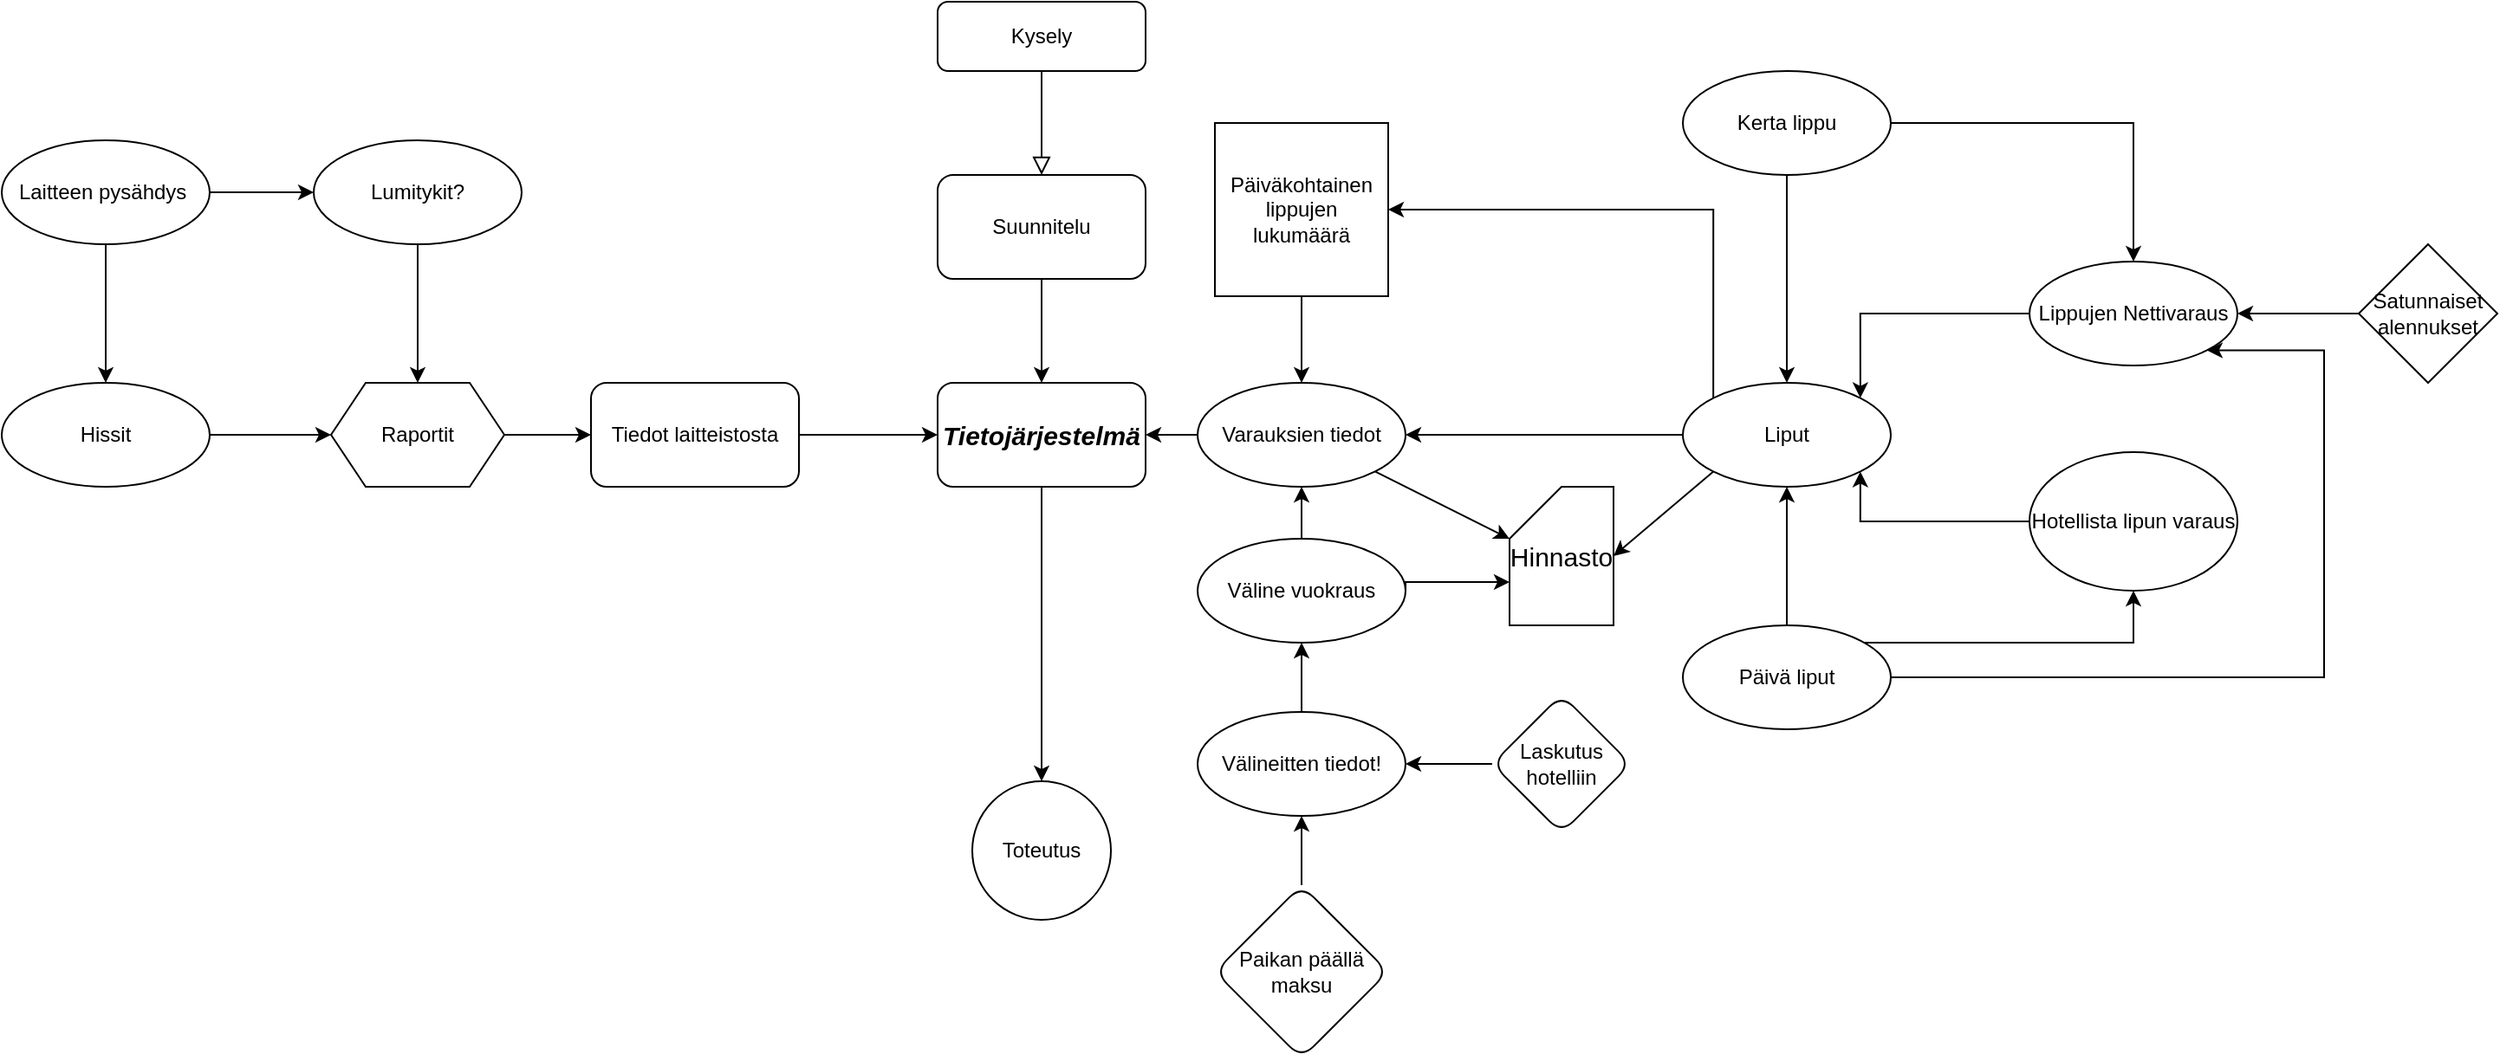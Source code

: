 <mxfile version="20.2.7" type="github">
  <diagram id="C5RBs43oDa-KdzZeNtuy" name="Page-1">
    <mxGraphModel dx="2249" dy="794" grid="1" gridSize="10" guides="1" tooltips="1" connect="1" arrows="1" fold="1" page="1" pageScale="1" pageWidth="827" pageHeight="1169" math="0" shadow="0">
      <root>
        <mxCell id="WIyWlLk6GJQsqaUBKTNV-0" />
        <mxCell id="WIyWlLk6GJQsqaUBKTNV-1" parent="WIyWlLk6GJQsqaUBKTNV-0" />
        <mxCell id="WIyWlLk6GJQsqaUBKTNV-2" value="" style="rounded=0;html=1;jettySize=auto;orthogonalLoop=1;fontSize=11;endArrow=block;endFill=0;endSize=8;strokeWidth=1;shadow=0;labelBackgroundColor=none;edgeStyle=orthogonalEdgeStyle;entryX=0.5;entryY=0;entryDx=0;entryDy=0;" parent="WIyWlLk6GJQsqaUBKTNV-1" source="WIyWlLk6GJQsqaUBKTNV-3" target="W9kSzdIyBBym6uRp2OKN-1" edge="1">
          <mxGeometry relative="1" as="geometry">
            <mxPoint x="220" y="170" as="targetPoint" />
          </mxGeometry>
        </mxCell>
        <mxCell id="WIyWlLk6GJQsqaUBKTNV-3" value="Kysely" style="rounded=1;whiteSpace=wrap;html=1;fontSize=12;glass=0;strokeWidth=1;shadow=0;" parent="WIyWlLk6GJQsqaUBKTNV-1" vertex="1">
          <mxGeometry x="160" y="80" width="120" height="40" as="geometry" />
        </mxCell>
        <mxCell id="W9kSzdIyBBym6uRp2OKN-6" value="" style="edgeStyle=orthogonalEdgeStyle;rounded=0;orthogonalLoop=1;jettySize=auto;html=1;" edge="1" parent="WIyWlLk6GJQsqaUBKTNV-1" source="W9kSzdIyBBym6uRp2OKN-1" target="W9kSzdIyBBym6uRp2OKN-5">
          <mxGeometry relative="1" as="geometry" />
        </mxCell>
        <mxCell id="W9kSzdIyBBym6uRp2OKN-1" value="Suunnitelu" style="rounded=1;whiteSpace=wrap;html=1;" vertex="1" parent="WIyWlLk6GJQsqaUBKTNV-1">
          <mxGeometry x="160" y="180" width="120" height="60" as="geometry" />
        </mxCell>
        <mxCell id="W9kSzdIyBBym6uRp2OKN-2" value="Toteutus" style="ellipse;whiteSpace=wrap;html=1;aspect=fixed;" vertex="1" parent="WIyWlLk6GJQsqaUBKTNV-1">
          <mxGeometry x="180" y="530" width="80" height="80" as="geometry" />
        </mxCell>
        <mxCell id="W9kSzdIyBBym6uRp2OKN-9" value="" style="edgeStyle=orthogonalEdgeStyle;rounded=0;orthogonalLoop=1;jettySize=auto;html=1;" edge="1" parent="WIyWlLk6GJQsqaUBKTNV-1" source="W9kSzdIyBBym6uRp2OKN-8" target="W9kSzdIyBBym6uRp2OKN-5">
          <mxGeometry relative="1" as="geometry" />
        </mxCell>
        <mxCell id="W9kSzdIyBBym6uRp2OKN-43" value="" style="edgeStyle=orthogonalEdgeStyle;rounded=0;orthogonalLoop=1;jettySize=auto;html=1;" edge="1" parent="WIyWlLk6GJQsqaUBKTNV-1" source="W9kSzdIyBBym6uRp2OKN-42" target="W9kSzdIyBBym6uRp2OKN-5">
          <mxGeometry relative="1" as="geometry" />
        </mxCell>
        <mxCell id="W9kSzdIyBBym6uRp2OKN-69" style="edgeStyle=orthogonalEdgeStyle;rounded=0;orthogonalLoop=1;jettySize=auto;html=1;exitX=0.5;exitY=1;exitDx=0;exitDy=0;entryX=0.5;entryY=0;entryDx=0;entryDy=0;" edge="1" parent="WIyWlLk6GJQsqaUBKTNV-1" source="W9kSzdIyBBym6uRp2OKN-5" target="W9kSzdIyBBym6uRp2OKN-2">
          <mxGeometry relative="1" as="geometry" />
        </mxCell>
        <mxCell id="W9kSzdIyBBym6uRp2OKN-5" value="&lt;b&gt;&lt;i&gt;&lt;font style=&quot;font-size: 15px;&quot;&gt;Tietojärjestelmä&lt;/font&gt;&lt;/i&gt;&lt;/b&gt;" style="rounded=1;whiteSpace=wrap;html=1;" vertex="1" parent="WIyWlLk6GJQsqaUBKTNV-1">
          <mxGeometry x="160" y="300" width="120" height="60" as="geometry" />
        </mxCell>
        <mxCell id="W9kSzdIyBBym6uRp2OKN-8" value="Varauksien tiedot" style="ellipse;whiteSpace=wrap;html=1;rounded=1;" vertex="1" parent="WIyWlLk6GJQsqaUBKTNV-1">
          <mxGeometry x="310" y="300" width="120" height="60" as="geometry" />
        </mxCell>
        <mxCell id="W9kSzdIyBBym6uRp2OKN-13" value="" style="edgeStyle=orthogonalEdgeStyle;rounded=0;orthogonalLoop=1;jettySize=auto;html=1;" edge="1" parent="WIyWlLk6GJQsqaUBKTNV-1" source="W9kSzdIyBBym6uRp2OKN-12" target="W9kSzdIyBBym6uRp2OKN-10">
          <mxGeometry relative="1" as="geometry" />
        </mxCell>
        <mxCell id="W9kSzdIyBBym6uRp2OKN-15" value="" style="edgeStyle=orthogonalEdgeStyle;rounded=0;orthogonalLoop=1;jettySize=auto;html=1;" edge="1" parent="WIyWlLk6GJQsqaUBKTNV-1" source="W9kSzdIyBBym6uRp2OKN-14" target="W9kSzdIyBBym6uRp2OKN-10">
          <mxGeometry relative="1" as="geometry" />
        </mxCell>
        <mxCell id="W9kSzdIyBBym6uRp2OKN-65" style="edgeStyle=orthogonalEdgeStyle;rounded=0;orthogonalLoop=1;jettySize=auto;html=1;exitX=0;exitY=0;exitDx=0;exitDy=0;entryX=1;entryY=0.5;entryDx=0;entryDy=0;" edge="1" parent="WIyWlLk6GJQsqaUBKTNV-1" source="W9kSzdIyBBym6uRp2OKN-10" target="W9kSzdIyBBym6uRp2OKN-63">
          <mxGeometry relative="1" as="geometry">
            <Array as="points">
              <mxPoint x="608" y="200" />
            </Array>
          </mxGeometry>
        </mxCell>
        <mxCell id="W9kSzdIyBBym6uRp2OKN-68" style="edgeStyle=orthogonalEdgeStyle;rounded=0;orthogonalLoop=1;jettySize=auto;html=1;exitX=0;exitY=0.5;exitDx=0;exitDy=0;entryX=1;entryY=0.5;entryDx=0;entryDy=0;" edge="1" parent="WIyWlLk6GJQsqaUBKTNV-1" source="W9kSzdIyBBym6uRp2OKN-10" target="W9kSzdIyBBym6uRp2OKN-8">
          <mxGeometry relative="1" as="geometry" />
        </mxCell>
        <mxCell id="W9kSzdIyBBym6uRp2OKN-10" value="Liput" style="ellipse;whiteSpace=wrap;html=1;rounded=1;" vertex="1" parent="WIyWlLk6GJQsqaUBKTNV-1">
          <mxGeometry x="590" y="300" width="120" height="60" as="geometry" />
        </mxCell>
        <mxCell id="W9kSzdIyBBym6uRp2OKN-19" style="edgeStyle=orthogonalEdgeStyle;rounded=0;orthogonalLoop=1;jettySize=auto;html=1;exitX=1;exitY=0.5;exitDx=0;exitDy=0;entryX=0.5;entryY=0;entryDx=0;entryDy=0;" edge="1" parent="WIyWlLk6GJQsqaUBKTNV-1" source="W9kSzdIyBBym6uRp2OKN-12" target="W9kSzdIyBBym6uRp2OKN-16">
          <mxGeometry relative="1" as="geometry" />
        </mxCell>
        <mxCell id="W9kSzdIyBBym6uRp2OKN-12" value="Kerta lippu" style="ellipse;whiteSpace=wrap;html=1;rounded=1;" vertex="1" parent="WIyWlLk6GJQsqaUBKTNV-1">
          <mxGeometry x="590" y="120" width="120" height="60" as="geometry" />
        </mxCell>
        <mxCell id="W9kSzdIyBBym6uRp2OKN-18" style="edgeStyle=orthogonalEdgeStyle;rounded=0;orthogonalLoop=1;jettySize=auto;html=1;exitX=1;exitY=0.5;exitDx=0;exitDy=0;entryX=1;entryY=1;entryDx=0;entryDy=0;" edge="1" parent="WIyWlLk6GJQsqaUBKTNV-1" source="W9kSzdIyBBym6uRp2OKN-14" target="W9kSzdIyBBym6uRp2OKN-16">
          <mxGeometry relative="1" as="geometry">
            <Array as="points">
              <mxPoint x="960" y="470" />
              <mxPoint x="960" y="281" />
            </Array>
          </mxGeometry>
        </mxCell>
        <mxCell id="W9kSzdIyBBym6uRp2OKN-34" style="edgeStyle=orthogonalEdgeStyle;rounded=0;orthogonalLoop=1;jettySize=auto;html=1;exitX=1;exitY=0;exitDx=0;exitDy=0;entryX=0.5;entryY=1;entryDx=0;entryDy=0;" edge="1" parent="WIyWlLk6GJQsqaUBKTNV-1" source="W9kSzdIyBBym6uRp2OKN-14" target="W9kSzdIyBBym6uRp2OKN-33">
          <mxGeometry relative="1" as="geometry">
            <Array as="points">
              <mxPoint x="692" y="450" />
              <mxPoint x="850" y="450" />
            </Array>
          </mxGeometry>
        </mxCell>
        <mxCell id="W9kSzdIyBBym6uRp2OKN-14" value="Päivä liput" style="ellipse;whiteSpace=wrap;html=1;rounded=1;" vertex="1" parent="WIyWlLk6GJQsqaUBKTNV-1">
          <mxGeometry x="590" y="440" width="120" height="60" as="geometry" />
        </mxCell>
        <mxCell id="W9kSzdIyBBym6uRp2OKN-25" style="edgeStyle=orthogonalEdgeStyle;rounded=0;orthogonalLoop=1;jettySize=auto;html=1;exitX=0;exitY=0.5;exitDx=0;exitDy=0;entryX=1;entryY=0;entryDx=0;entryDy=0;" edge="1" parent="WIyWlLk6GJQsqaUBKTNV-1" source="W9kSzdIyBBym6uRp2OKN-16" target="W9kSzdIyBBym6uRp2OKN-10">
          <mxGeometry relative="1" as="geometry" />
        </mxCell>
        <mxCell id="W9kSzdIyBBym6uRp2OKN-16" value="Lippujen Nettivaraus" style="ellipse;whiteSpace=wrap;html=1;rounded=1;" vertex="1" parent="WIyWlLk6GJQsqaUBKTNV-1">
          <mxGeometry x="790" y="230" width="120" height="60" as="geometry" />
        </mxCell>
        <mxCell id="W9kSzdIyBBym6uRp2OKN-24" style="edgeStyle=orthogonalEdgeStyle;rounded=0;orthogonalLoop=1;jettySize=auto;html=1;exitX=0;exitY=0.5;exitDx=0;exitDy=0;entryX=1;entryY=0.5;entryDx=0;entryDy=0;" edge="1" parent="WIyWlLk6GJQsqaUBKTNV-1" source="W9kSzdIyBBym6uRp2OKN-21" target="W9kSzdIyBBym6uRp2OKN-16">
          <mxGeometry relative="1" as="geometry" />
        </mxCell>
        <mxCell id="W9kSzdIyBBym6uRp2OKN-21" value="Satunnaiset alennukset" style="rhombus;whiteSpace=wrap;html=1;" vertex="1" parent="WIyWlLk6GJQsqaUBKTNV-1">
          <mxGeometry x="980" y="220" width="80" height="80" as="geometry" />
        </mxCell>
        <mxCell id="W9kSzdIyBBym6uRp2OKN-31" style="edgeStyle=orthogonalEdgeStyle;rounded=0;orthogonalLoop=1;jettySize=auto;html=1;exitX=0.5;exitY=0;exitDx=0;exitDy=0;entryX=0.5;entryY=1;entryDx=0;entryDy=0;" edge="1" parent="WIyWlLk6GJQsqaUBKTNV-1" source="W9kSzdIyBBym6uRp2OKN-26" target="W9kSzdIyBBym6uRp2OKN-8">
          <mxGeometry relative="1" as="geometry" />
        </mxCell>
        <mxCell id="W9kSzdIyBBym6uRp2OKN-37" value="" style="edgeStyle=orthogonalEdgeStyle;rounded=0;orthogonalLoop=1;jettySize=auto;html=1;" edge="1" parent="WIyWlLk6GJQsqaUBKTNV-1" source="W9kSzdIyBBym6uRp2OKN-36" target="W9kSzdIyBBym6uRp2OKN-26">
          <mxGeometry relative="1" as="geometry" />
        </mxCell>
        <mxCell id="W9kSzdIyBBym6uRp2OKN-74" style="edgeStyle=orthogonalEdgeStyle;rounded=0;orthogonalLoop=1;jettySize=auto;html=1;exitX=1;exitY=0.5;exitDx=0;exitDy=0;entryX=0;entryY=0;entryDx=0;entryDy=55;entryPerimeter=0;fontSize=15;" edge="1" parent="WIyWlLk6GJQsqaUBKTNV-1" source="W9kSzdIyBBym6uRp2OKN-26" target="W9kSzdIyBBym6uRp2OKN-70">
          <mxGeometry relative="1" as="geometry">
            <Array as="points">
              <mxPoint x="430" y="415" />
            </Array>
          </mxGeometry>
        </mxCell>
        <mxCell id="W9kSzdIyBBym6uRp2OKN-26" value="Väline vuokraus" style="ellipse;whiteSpace=wrap;html=1;rounded=1;" vertex="1" parent="WIyWlLk6GJQsqaUBKTNV-1">
          <mxGeometry x="310" y="390" width="120" height="60" as="geometry" />
        </mxCell>
        <mxCell id="W9kSzdIyBBym6uRp2OKN-35" style="edgeStyle=orthogonalEdgeStyle;rounded=0;orthogonalLoop=1;jettySize=auto;html=1;exitX=0;exitY=0.5;exitDx=0;exitDy=0;entryX=1;entryY=1;entryDx=0;entryDy=0;" edge="1" parent="WIyWlLk6GJQsqaUBKTNV-1" source="W9kSzdIyBBym6uRp2OKN-33" target="W9kSzdIyBBym6uRp2OKN-10">
          <mxGeometry relative="1" as="geometry">
            <Array as="points">
              <mxPoint x="692" y="380" />
            </Array>
          </mxGeometry>
        </mxCell>
        <mxCell id="W9kSzdIyBBym6uRp2OKN-33" value="Hotellista lipun varaus" style="ellipse;whiteSpace=wrap;html=1;" vertex="1" parent="WIyWlLk6GJQsqaUBKTNV-1">
          <mxGeometry x="790" y="340" width="120" height="80" as="geometry" />
        </mxCell>
        <mxCell id="W9kSzdIyBBym6uRp2OKN-39" value="" style="edgeStyle=orthogonalEdgeStyle;rounded=0;orthogonalLoop=1;jettySize=auto;html=1;" edge="1" parent="WIyWlLk6GJQsqaUBKTNV-1" source="W9kSzdIyBBym6uRp2OKN-38" target="W9kSzdIyBBym6uRp2OKN-36">
          <mxGeometry relative="1" as="geometry" />
        </mxCell>
        <mxCell id="W9kSzdIyBBym6uRp2OKN-41" value="" style="edgeStyle=orthogonalEdgeStyle;rounded=0;orthogonalLoop=1;jettySize=auto;html=1;" edge="1" parent="WIyWlLk6GJQsqaUBKTNV-1" source="W9kSzdIyBBym6uRp2OKN-40" target="W9kSzdIyBBym6uRp2OKN-36">
          <mxGeometry relative="1" as="geometry" />
        </mxCell>
        <mxCell id="W9kSzdIyBBym6uRp2OKN-36" value="Välineitten tiedot!" style="ellipse;whiteSpace=wrap;html=1;rounded=1;" vertex="1" parent="WIyWlLk6GJQsqaUBKTNV-1">
          <mxGeometry x="310" y="490" width="120" height="60" as="geometry" />
        </mxCell>
        <mxCell id="W9kSzdIyBBym6uRp2OKN-38" value="Paikan päällä maksu" style="rhombus;whiteSpace=wrap;html=1;rounded=1;" vertex="1" parent="WIyWlLk6GJQsqaUBKTNV-1">
          <mxGeometry x="320" y="590" width="100" height="100" as="geometry" />
        </mxCell>
        <mxCell id="W9kSzdIyBBym6uRp2OKN-40" value="Laskutus hotelliin" style="rhombus;whiteSpace=wrap;html=1;rounded=1;" vertex="1" parent="WIyWlLk6GJQsqaUBKTNV-1">
          <mxGeometry x="480" y="480" width="80" height="80" as="geometry" />
        </mxCell>
        <mxCell id="W9kSzdIyBBym6uRp2OKN-42" value="Tiedot laitteistosta" style="whiteSpace=wrap;html=1;rounded=1;" vertex="1" parent="WIyWlLk6GJQsqaUBKTNV-1">
          <mxGeometry x="-40" y="300" width="120" height="60" as="geometry" />
        </mxCell>
        <mxCell id="W9kSzdIyBBym6uRp2OKN-45" style="edgeStyle=orthogonalEdgeStyle;rounded=0;orthogonalLoop=1;jettySize=auto;html=1;exitX=1;exitY=0.5;exitDx=0;exitDy=0;entryX=0;entryY=0.5;entryDx=0;entryDy=0;" edge="1" parent="WIyWlLk6GJQsqaUBKTNV-1" source="W9kSzdIyBBym6uRp2OKN-44" target="W9kSzdIyBBym6uRp2OKN-42">
          <mxGeometry relative="1" as="geometry" />
        </mxCell>
        <mxCell id="W9kSzdIyBBym6uRp2OKN-47" value="" style="edgeStyle=orthogonalEdgeStyle;rounded=0;orthogonalLoop=1;jettySize=auto;html=1;" edge="1" parent="WIyWlLk6GJQsqaUBKTNV-1" source="W9kSzdIyBBym6uRp2OKN-46" target="W9kSzdIyBBym6uRp2OKN-44">
          <mxGeometry relative="1" as="geometry" />
        </mxCell>
        <mxCell id="W9kSzdIyBBym6uRp2OKN-49" value="" style="edgeStyle=orthogonalEdgeStyle;rounded=0;orthogonalLoop=1;jettySize=auto;html=1;" edge="1" parent="WIyWlLk6GJQsqaUBKTNV-1" source="W9kSzdIyBBym6uRp2OKN-48" target="W9kSzdIyBBym6uRp2OKN-44">
          <mxGeometry relative="1" as="geometry" />
        </mxCell>
        <mxCell id="W9kSzdIyBBym6uRp2OKN-44" value="Raportit" style="shape=hexagon;perimeter=hexagonPerimeter2;whiteSpace=wrap;html=1;fixedSize=1;" vertex="1" parent="WIyWlLk6GJQsqaUBKTNV-1">
          <mxGeometry x="-190" y="300" width="100" height="60" as="geometry" />
        </mxCell>
        <mxCell id="W9kSzdIyBBym6uRp2OKN-46" value="Lumitykit?" style="ellipse;whiteSpace=wrap;html=1;" vertex="1" parent="WIyWlLk6GJQsqaUBKTNV-1">
          <mxGeometry x="-200" y="160" width="120" height="60" as="geometry" />
        </mxCell>
        <mxCell id="W9kSzdIyBBym6uRp2OKN-48" value="Hissit" style="ellipse;whiteSpace=wrap;html=1;" vertex="1" parent="WIyWlLk6GJQsqaUBKTNV-1">
          <mxGeometry x="-380" y="300" width="120" height="60" as="geometry" />
        </mxCell>
        <mxCell id="W9kSzdIyBBym6uRp2OKN-61" value="" style="edgeStyle=orthogonalEdgeStyle;rounded=0;orthogonalLoop=1;jettySize=auto;html=1;" edge="1" parent="WIyWlLk6GJQsqaUBKTNV-1" source="W9kSzdIyBBym6uRp2OKN-50" target="W9kSzdIyBBym6uRp2OKN-46">
          <mxGeometry relative="1" as="geometry" />
        </mxCell>
        <mxCell id="W9kSzdIyBBym6uRp2OKN-62" value="" style="edgeStyle=orthogonalEdgeStyle;rounded=0;orthogonalLoop=1;jettySize=auto;html=1;" edge="1" parent="WIyWlLk6GJQsqaUBKTNV-1" source="W9kSzdIyBBym6uRp2OKN-50" target="W9kSzdIyBBym6uRp2OKN-48">
          <mxGeometry relative="1" as="geometry" />
        </mxCell>
        <mxCell id="W9kSzdIyBBym6uRp2OKN-50" value="Laitteen pysähdys&amp;nbsp;" style="ellipse;whiteSpace=wrap;html=1;rounded=1;" vertex="1" parent="WIyWlLk6GJQsqaUBKTNV-1">
          <mxGeometry x="-380" y="160" width="120" height="60" as="geometry" />
        </mxCell>
        <mxCell id="W9kSzdIyBBym6uRp2OKN-64" value="" style="edgeStyle=orthogonalEdgeStyle;rounded=0;orthogonalLoop=1;jettySize=auto;html=1;" edge="1" parent="WIyWlLk6GJQsqaUBKTNV-1" source="W9kSzdIyBBym6uRp2OKN-63" target="W9kSzdIyBBym6uRp2OKN-8">
          <mxGeometry relative="1" as="geometry" />
        </mxCell>
        <mxCell id="W9kSzdIyBBym6uRp2OKN-63" value="Päiväkohtainen lippujen lukumäärä" style="whiteSpace=wrap;html=1;aspect=fixed;" vertex="1" parent="WIyWlLk6GJQsqaUBKTNV-1">
          <mxGeometry x="320" y="150" width="100" height="100" as="geometry" />
        </mxCell>
        <mxCell id="W9kSzdIyBBym6uRp2OKN-70" value="Hinnasto" style="shape=card;whiteSpace=wrap;html=1;fontSize=15;" vertex="1" parent="WIyWlLk6GJQsqaUBKTNV-1">
          <mxGeometry x="490" y="360" width="60" height="80" as="geometry" />
        </mxCell>
        <mxCell id="W9kSzdIyBBym6uRp2OKN-73" value="" style="endArrow=classic;html=1;rounded=0;fontSize=15;entryX=1;entryY=0.5;entryDx=0;entryDy=0;exitX=0;exitY=1;exitDx=0;exitDy=0;entryPerimeter=0;" edge="1" parent="WIyWlLk6GJQsqaUBKTNV-1" source="W9kSzdIyBBym6uRp2OKN-10" target="W9kSzdIyBBym6uRp2OKN-70">
          <mxGeometry width="50" height="50" relative="1" as="geometry">
            <mxPoint x="310" y="380" as="sourcePoint" />
            <mxPoint x="260" y="430" as="targetPoint" />
          </mxGeometry>
        </mxCell>
        <mxCell id="W9kSzdIyBBym6uRp2OKN-75" value="" style="endArrow=classic;html=1;rounded=0;fontSize=15;entryX=0;entryY=0;entryDx=0;entryDy=30;entryPerimeter=0;exitX=1;exitY=1;exitDx=0;exitDy=0;" edge="1" parent="WIyWlLk6GJQsqaUBKTNV-1" source="W9kSzdIyBBym6uRp2OKN-8" target="W9kSzdIyBBym6uRp2OKN-70">
          <mxGeometry width="50" height="50" relative="1" as="geometry">
            <mxPoint x="260" y="430" as="sourcePoint" />
            <mxPoint x="310" y="380" as="targetPoint" />
          </mxGeometry>
        </mxCell>
      </root>
    </mxGraphModel>
  </diagram>
</mxfile>
